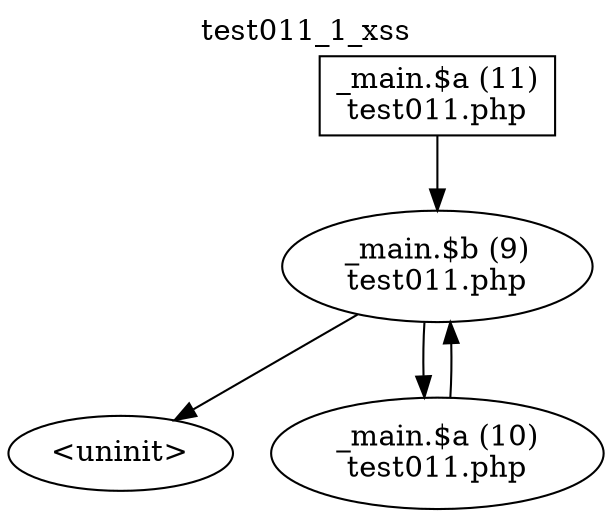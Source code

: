 digraph cfg {
  label="test011_1_xss";
  labelloc=t;
  n1 [shape=box, label="_main.$a (11)\ntest011.php"];
  n2 [shape=ellipse, label="_main.$b (9)\ntest011.php"];
  n3 [shape=ellipse, label="<uninit>"];
  n4 [shape=ellipse, label="_main.$a (10)\ntest011.php"];
  n1 -> n2;
  n2 -> n3;
  n2 -> n4;
  n4 -> n2;
}
